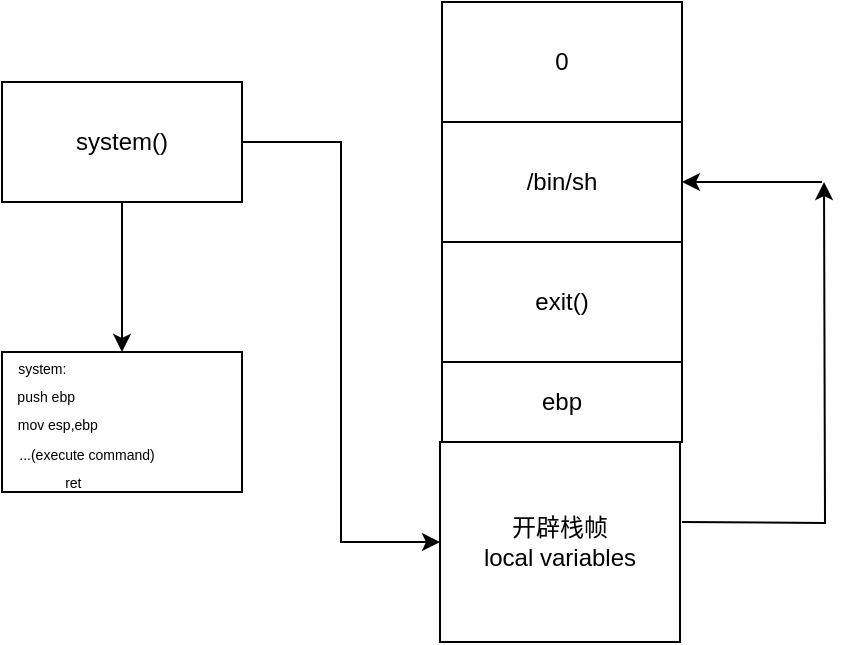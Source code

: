 <mxfile version="22.1.0" type="github">
  <diagram name="第 1 页" id="aeNW62ChSW-6PEpIyt0F">
    <mxGraphModel dx="1213" dy="771" grid="1" gridSize="10" guides="1" tooltips="1" connect="1" arrows="1" fold="1" page="1" pageScale="1" pageWidth="827" pageHeight="1169" math="0" shadow="0">
      <root>
        <mxCell id="0" />
        <mxCell id="1" parent="0" />
        <mxCell id="Lb0WHKROAngu8Sx1egNz-2" value="exit()" style="rounded=0;whiteSpace=wrap;html=1;" parent="1" vertex="1">
          <mxGeometry x="330" y="250" width="120" height="60" as="geometry" />
        </mxCell>
        <mxCell id="Lb0WHKROAngu8Sx1egNz-9" style="edgeStyle=orthogonalEdgeStyle;rounded=0;orthogonalLoop=1;jettySize=auto;html=1;" parent="1" source="Lb0WHKROAngu8Sx1egNz-3" target="Lb0WHKROAngu8Sx1egNz-10" edge="1">
          <mxGeometry relative="1" as="geometry">
            <mxPoint x="260" y="340.0" as="targetPoint" />
          </mxGeometry>
        </mxCell>
        <mxCell id="Lb0WHKROAngu8Sx1egNz-14" style="edgeStyle=orthogonalEdgeStyle;rounded=0;orthogonalLoop=1;jettySize=auto;html=1;entryX=0;entryY=0.5;entryDx=0;entryDy=0;fontFamily=Helvetica;fontSize=12;fontColor=default;" parent="1" source="Lb0WHKROAngu8Sx1egNz-3" target="Lb0WHKROAngu8Sx1egNz-13" edge="1">
          <mxGeometry relative="1" as="geometry" />
        </mxCell>
        <mxCell id="Lb0WHKROAngu8Sx1egNz-3" value="system()" style="rounded=0;whiteSpace=wrap;html=1;" parent="1" vertex="1">
          <mxGeometry x="110" y="170" width="120" height="60" as="geometry" />
        </mxCell>
        <mxCell id="Lb0WHKROAngu8Sx1egNz-5" value="0" style="rounded=0;whiteSpace=wrap;html=1;" parent="1" vertex="1">
          <mxGeometry x="330" y="130" width="120" height="60" as="geometry" />
        </mxCell>
        <mxCell id="Lb0WHKROAngu8Sx1egNz-6" value="/bin/sh" style="rounded=0;whiteSpace=wrap;html=1;" parent="1" vertex="1">
          <mxGeometry x="330" y="190" width="120" height="60" as="geometry" />
        </mxCell>
        <mxCell id="Lb0WHKROAngu8Sx1egNz-10" value="&lt;font style=&quot;font-size: 7px;&quot;&gt;&lt;font style=&quot;&quot;&gt;system:&amp;nbsp; &amp;nbsp; &amp;nbsp; &amp;nbsp; &amp;nbsp; &amp;nbsp; &amp;nbsp; &amp;nbsp; &amp;nbsp; &amp;nbsp; &amp;nbsp; &amp;nbsp; &amp;nbsp; &amp;nbsp; &amp;nbsp; &amp;nbsp; &amp;nbsp; &amp;nbsp; &amp;nbsp; &amp;nbsp; &amp;nbsp;&lt;br&gt;push ebp&amp;nbsp; &amp;nbsp; &amp;nbsp; &amp;nbsp; &amp;nbsp; &amp;nbsp; &amp;nbsp; &amp;nbsp; &amp;nbsp; &amp;nbsp; &amp;nbsp; &amp;nbsp; &amp;nbsp; &amp;nbsp; &amp;nbsp; &amp;nbsp; &amp;nbsp; &amp;nbsp; &amp;nbsp; &amp;nbsp;&lt;br&gt;mov esp,ebp&amp;nbsp; &amp;nbsp; &amp;nbsp; &amp;nbsp; &amp;nbsp; &amp;nbsp; &amp;nbsp; &amp;nbsp; &amp;nbsp; &amp;nbsp; &amp;nbsp; &amp;nbsp; &amp;nbsp; &amp;nbsp; &amp;nbsp; &amp;nbsp; &amp;nbsp;&lt;br&gt;...(execute command)&amp;nbsp; &amp;nbsp; &amp;nbsp; &amp;nbsp; &amp;nbsp; &amp;nbsp; &amp;nbsp; &amp;nbsp; &amp;nbsp;&amp;nbsp;&lt;br&gt;&amp;nbsp;ret&amp;nbsp; &lt;/font&gt;&amp;nbsp; &amp;nbsp; &amp;nbsp; &amp;nbsp; &amp;nbsp; &amp;nbsp; &amp;nbsp; &amp;nbsp; &amp;nbsp; &amp;nbsp; &amp;nbsp; &amp;nbsp;&amp;nbsp;&lt;/font&gt;" style="rounded=0;whiteSpace=wrap;html=1;" parent="1" vertex="1">
          <mxGeometry x="110" y="305" width="120" height="70" as="geometry" />
        </mxCell>
        <mxCell id="Lb0WHKROAngu8Sx1egNz-18" style="edgeStyle=orthogonalEdgeStyle;rounded=0;orthogonalLoop=1;jettySize=auto;html=1;fontFamily=Helvetica;fontSize=12;fontColor=default;" parent="1" edge="1">
          <mxGeometry relative="1" as="geometry">
            <mxPoint x="521" y="220" as="targetPoint" />
            <mxPoint x="450.0" y="390" as="sourcePoint" />
          </mxGeometry>
        </mxCell>
        <mxCell id="Lb0WHKROAngu8Sx1egNz-13" value="开辟栈帧&lt;br&gt;local variables" style="rounded=0;whiteSpace=wrap;html=1;strokeColor=default;align=center;verticalAlign=middle;fontFamily=Helvetica;fontSize=12;fontColor=default;fillColor=default;" parent="1" vertex="1">
          <mxGeometry x="329" y="350" width="120" height="100" as="geometry" />
        </mxCell>
        <mxCell id="Lb0WHKROAngu8Sx1egNz-17" value="ebp" style="rounded=0;whiteSpace=wrap;html=1;strokeColor=default;align=center;verticalAlign=middle;fontFamily=Helvetica;fontSize=12;fontColor=default;fillColor=default;" parent="1" vertex="1">
          <mxGeometry x="330" y="310" width="120" height="40" as="geometry" />
        </mxCell>
        <mxCell id="Lb0WHKROAngu8Sx1egNz-20" value="" style="endArrow=classic;html=1;rounded=0;fontFamily=Helvetica;fontSize=12;fontColor=default;entryX=1;entryY=0.5;entryDx=0;entryDy=0;" parent="1" target="Lb0WHKROAngu8Sx1egNz-6" edge="1">
          <mxGeometry width="50" height="50" relative="1" as="geometry">
            <mxPoint x="520" y="220" as="sourcePoint" />
            <mxPoint x="350" y="290" as="targetPoint" />
          </mxGeometry>
        </mxCell>
      </root>
    </mxGraphModel>
  </diagram>
</mxfile>
